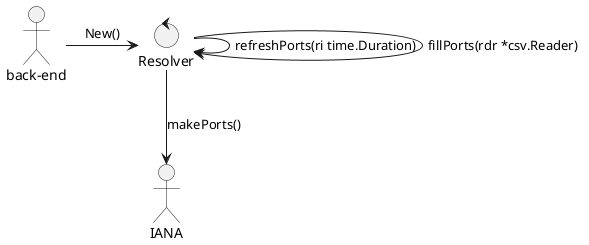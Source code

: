 @startuml
actor "back-end" as be
control Resolver

be -> (Resolver): New()
(Resolver) -> (Resolver): refreshPorts(ri time.Duration)
(Resolver) --> IANA: makePorts()
(Resolver) -> (Resolver): fillPorts(rdr *csv.Reader)
@enduml
